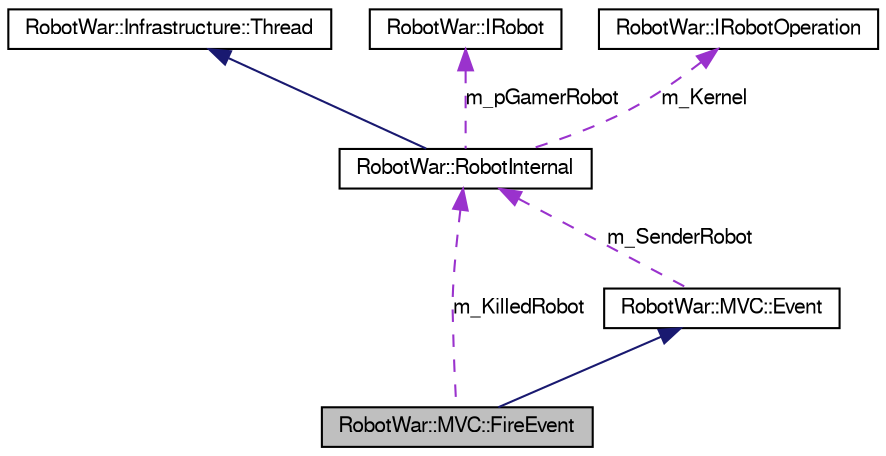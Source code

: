 digraph G
{
  edge [fontname="FreeSans",fontsize="10",labelfontname="FreeSans",labelfontsize="10"];
  node [fontname="FreeSans",fontsize="10",shape=record];
  Node1 [label="RobotWar::MVC::FireEvent",height=0.2,width=0.4,color="black", fillcolor="grey75", style="filled" fontcolor="black"];
  Node2 -> Node1 [dir=back,color="midnightblue",fontsize="10",style="solid",fontname="FreeSans"];
  Node2 [label="RobotWar::MVC::Event",height=0.2,width=0.4,color="black", fillcolor="white", style="filled",URL="$class_robot_war_1_1_m_v_c_1_1_event.html"];
  Node3 -> Node2 [dir=back,color="darkorchid3",fontsize="10",style="dashed",label="m_SenderRobot",fontname="FreeSans"];
  Node3 [label="RobotWar::RobotInternal",height=0.2,width=0.4,color="black", fillcolor="white", style="filled",URL="$class_robot_war_1_1_robot_internal.html"];
  Node4 -> Node3 [dir=back,color="midnightblue",fontsize="10",style="solid",fontname="FreeSans"];
  Node4 [label="RobotWar::Infrastructure::Thread",height=0.2,width=0.4,color="black", fillcolor="white", style="filled",URL="$class_robot_war_1_1_infrastructure_1_1_thread.html"];
  Node5 -> Node3 [dir=back,color="darkorchid3",fontsize="10",style="dashed",label="m_pGamerRobot",fontname="FreeSans"];
  Node5 [label="RobotWar::IRobot",height=0.2,width=0.4,color="black", fillcolor="white", style="filled",URL="$class_robot_war_1_1_i_robot.html"];
  Node6 -> Node3 [dir=back,color="darkorchid3",fontsize="10",style="dashed",label="m_Kernel",fontname="FreeSans"];
  Node6 [label="RobotWar::IRobotOperation",height=0.2,width=0.4,color="black", fillcolor="white", style="filled",URL="$class_robot_war_1_1_i_robot_operation.html"];
  Node3 -> Node1 [dir=back,color="darkorchid3",fontsize="10",style="dashed",label="m_KilledRobot",fontname="FreeSans"];
}

